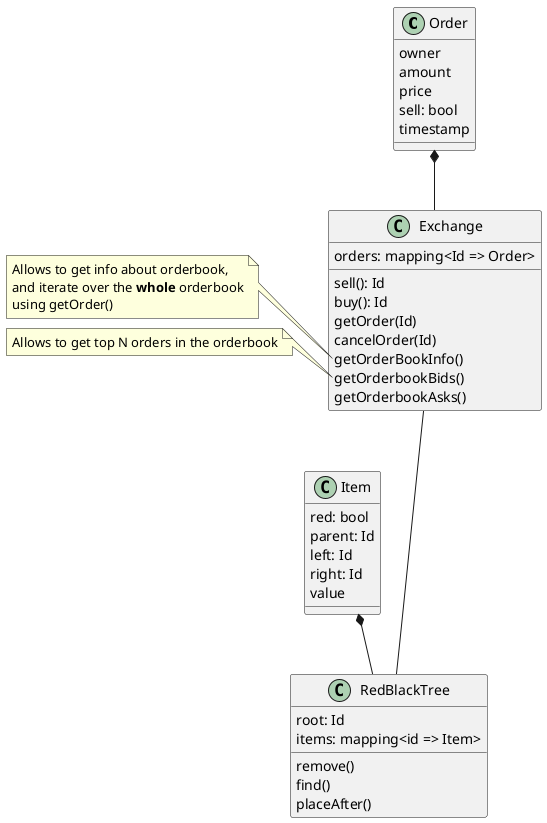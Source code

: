 @startuml

class Order {
  owner
  amount
  price
  sell: bool
  timestamp
}

class Exchange {
  orders: mapping<Id => Order>
  sell(): Id
  buy(): Id
  getOrder(Id)
  cancelOrder(Id)
  getOrderBookInfo()
  getOrderbookBids()
  getOrderbookAsks()
}

note left of Exchange::getOrderBookInfo
  Allows to get info about orderbook,
  and iterate over the **whole** orderbook
  using getOrder()
end note

note left of Exchange::getOrderbookBids
  Allows to get top N orders in the orderbook
end note

class Item {
  red: bool
  parent: Id
  left: Id
  right: Id
  value
}

class RedBlackTree {
  root: Id
  items: mapping<id => Item>
  remove()
  find()
  placeAfter()
}

Order *-- Exchange
Item *-- RedBlackTree
Exchange --- RedBlackTree

@enduml
